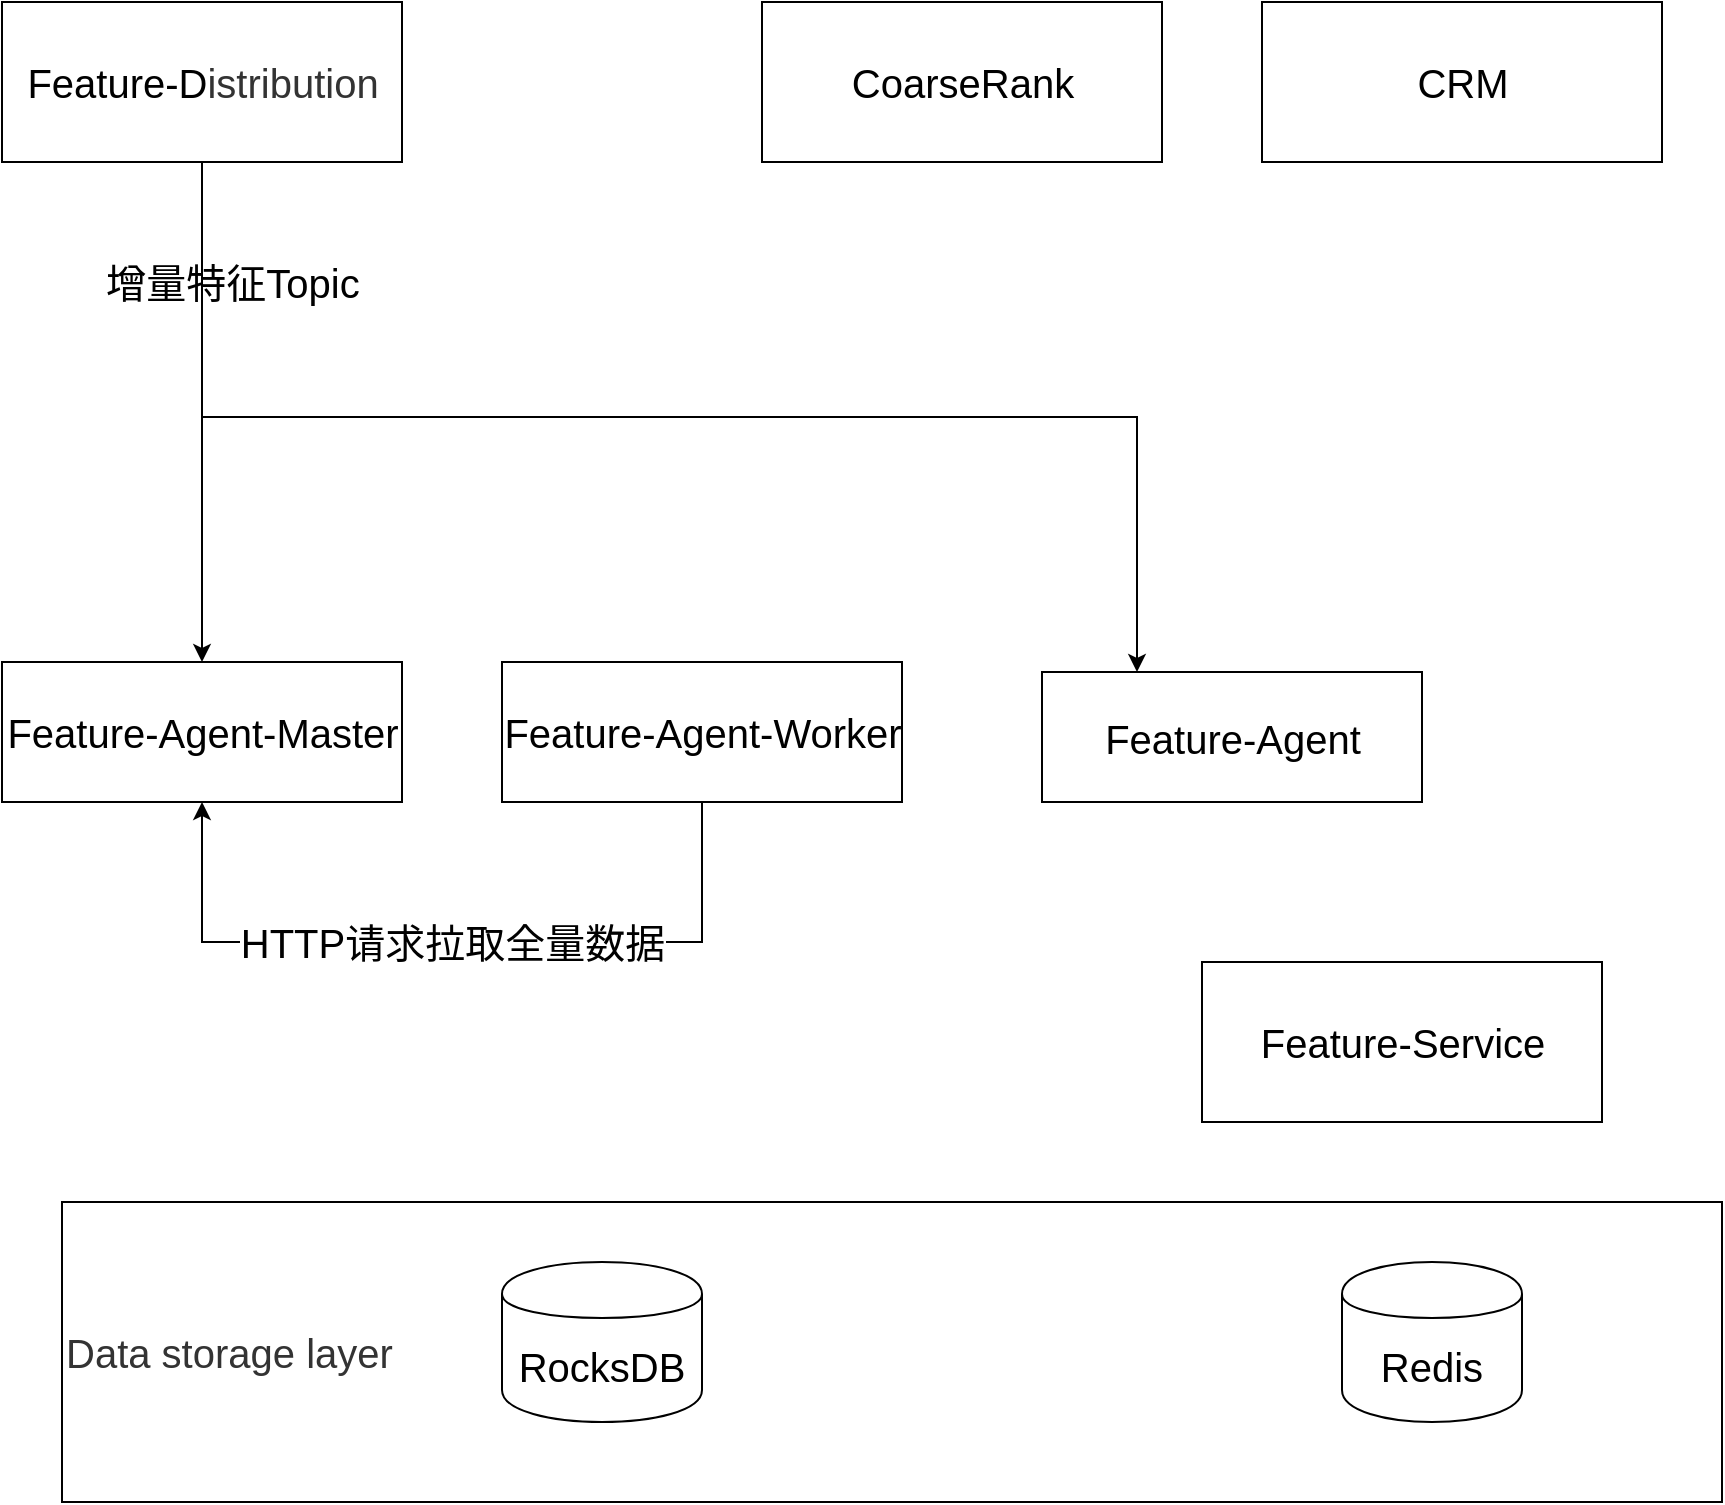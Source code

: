 <mxfile version="14.2.9" type="github">
  <diagram id="gNy2NihPCgiiV5P9hgW1" name="Page-1">
    <mxGraphModel dx="2066" dy="1154" grid="1" gridSize="10" guides="1" tooltips="1" connect="1" arrows="1" fold="1" page="1" pageScale="1" pageWidth="827" pageHeight="1169" math="0" shadow="0">
      <root>
        <mxCell id="0" />
        <mxCell id="1" parent="0" />
        <mxCell id="yvyoPERtSHNNpU4P7Bx9-14" value="&lt;div style=&quot;text-align: justify&quot;&gt;&lt;span style=&quot;background-color: rgb(255 , 255 , 255) ; color: rgb(51 , 51 , 51) ; font-size: 20px ; text-align: center&quot;&gt;Data storage layer&lt;/span&gt;&lt;/div&gt;" style="html=1;dashed=0;whitespace=wrap;align=left;" vertex="1" parent="1">
          <mxGeometry x="370" y="700" width="830" height="150" as="geometry" />
        </mxCell>
        <mxCell id="yvyoPERtSHNNpU4P7Bx9-1" value="&lt;font style=&quot;font-size: 20px&quot;&gt;Redis&lt;/font&gt;" style="shape=cylinder;whiteSpace=wrap;html=1;boundedLbl=1;backgroundOutline=1;" vertex="1" parent="1">
          <mxGeometry x="1010" y="730" width="90" height="80" as="geometry" />
        </mxCell>
        <mxCell id="yvyoPERtSHNNpU4P7Bx9-3" value="&lt;font style=&quot;font-size: 20px&quot;&gt;RocksDB&lt;/font&gt;" style="shape=cylinder;whiteSpace=wrap;html=1;boundedLbl=1;backgroundOutline=1;" vertex="1" parent="1">
          <mxGeometry x="590" y="730" width="100" height="80" as="geometry" />
        </mxCell>
        <mxCell id="yvyoPERtSHNNpU4P7Bx9-9" style="edgeStyle=orthogonalEdgeStyle;rounded=0;orthogonalLoop=1;jettySize=auto;html=1;exitX=0.5;exitY=1;exitDx=0;exitDy=0;" edge="1" parent="1" source="yvyoPERtSHNNpU4P7Bx9-4" target="yvyoPERtSHNNpU4P7Bx9-7">
          <mxGeometry relative="1" as="geometry" />
        </mxCell>
        <mxCell id="yvyoPERtSHNNpU4P7Bx9-10" style="edgeStyle=orthogonalEdgeStyle;rounded=0;orthogonalLoop=1;jettySize=auto;html=1;exitX=0.5;exitY=1;exitDx=0;exitDy=0;entryX=0.25;entryY=0;entryDx=0;entryDy=0;" edge="1" parent="1" source="yvyoPERtSHNNpU4P7Bx9-4" target="yvyoPERtSHNNpU4P7Bx9-8">
          <mxGeometry relative="1" as="geometry" />
        </mxCell>
        <mxCell id="yvyoPERtSHNNpU4P7Bx9-4" value="&lt;font style=&quot;font-size: 20px&quot;&gt;Feature-D&lt;span style=&quot;color: rgb(51 , 51 , 51) ; background-color: rgb(255 , 255 , 255)&quot;&gt;istribution&lt;/span&gt;&lt;/font&gt;" style="html=1;dashed=0;whitespace=wrap;fontSize=20;" vertex="1" parent="1">
          <mxGeometry x="340" y="100" width="200" height="80" as="geometry" />
        </mxCell>
        <mxCell id="yvyoPERtSHNNpU4P7Bx9-5" value="CRM" style="html=1;dashed=0;whitespace=wrap;fontSize=20;" vertex="1" parent="1">
          <mxGeometry x="970" y="100" width="200" height="80" as="geometry" />
        </mxCell>
        <mxCell id="yvyoPERtSHNNpU4P7Bx9-6" value="CoarseRank" style="html=1;dashed=0;whitespace=wrap;fontSize=20;" vertex="1" parent="1">
          <mxGeometry x="720" y="100" width="200" height="80" as="geometry" />
        </mxCell>
        <mxCell id="yvyoPERtSHNNpU4P7Bx9-7" value="&lt;font style=&quot;font-size: 20px&quot;&gt;Feature-Agent-Master&lt;/font&gt;" style="html=1;dashed=0;whitespace=wrap;fontSize=20;" vertex="1" parent="1">
          <mxGeometry x="340" y="430" width="200" height="70" as="geometry" />
        </mxCell>
        <mxCell id="yvyoPERtSHNNpU4P7Bx9-8" value="&lt;font style=&quot;font-size: 20px&quot;&gt;Feature-Agent&lt;/font&gt;" style="html=1;dashed=0;whitespace=wrap;fontSize=20;" vertex="1" parent="1">
          <mxGeometry x="860" y="435" width="190" height="65" as="geometry" />
        </mxCell>
        <mxCell id="yvyoPERtSHNNpU4P7Bx9-11" value="增量特征Topic" style="text;html=1;resizable=0;autosize=1;align=center;verticalAlign=middle;points=[];fillColor=none;strokeColor=none;rounded=0;fontSize=20;" vertex="1" parent="1">
          <mxGeometry x="385" y="225" width="140" height="30" as="geometry" />
        </mxCell>
        <mxCell id="yvyoPERtSHNNpU4P7Bx9-12" value="&lt;font style=&quot;font-size: 20px&quot;&gt;Feature-Service&lt;/font&gt;" style="html=1;dashed=0;whitespace=wrap;fontSize=20;" vertex="1" parent="1">
          <mxGeometry x="940" y="580" width="200" height="80" as="geometry" />
        </mxCell>
        <mxCell id="yvyoPERtSHNNpU4P7Bx9-16" value="&lt;font style=&quot;font-size: 20px&quot;&gt;HTTP请求拉取全量数据&lt;/font&gt;" style="edgeStyle=orthogonalEdgeStyle;rounded=0;orthogonalLoop=1;jettySize=auto;html=1;exitX=0.5;exitY=1;exitDx=0;exitDy=0;entryX=0.5;entryY=1;entryDx=0;entryDy=0;" edge="1" parent="1" source="yvyoPERtSHNNpU4P7Bx9-13" target="yvyoPERtSHNNpU4P7Bx9-7">
          <mxGeometry relative="1" as="geometry">
            <Array as="points">
              <mxPoint x="690" y="570" />
              <mxPoint x="440" y="570" />
            </Array>
          </mxGeometry>
        </mxCell>
        <mxCell id="yvyoPERtSHNNpU4P7Bx9-13" value="&lt;font style=&quot;font-size: 20px&quot;&gt;Feature-Agent-Worker&lt;/font&gt;" style="html=1;dashed=0;whitespace=wrap;fontSize=20;" vertex="1" parent="1">
          <mxGeometry x="590" y="430" width="200" height="70" as="geometry" />
        </mxCell>
      </root>
    </mxGraphModel>
  </diagram>
</mxfile>
